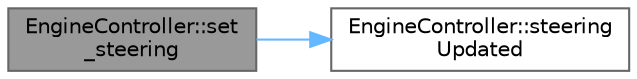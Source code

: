 digraph "EngineController::set_steering"
{
 // LATEX_PDF_SIZE
  bgcolor="transparent";
  edge [fontname=Helvetica,fontsize=10,labelfontname=Helvetica,labelfontsize=10];
  node [fontname=Helvetica,fontsize=10,shape=box,height=0.2,width=0.4];
  rankdir="LR";
  Node1 [id="Node000001",label="EngineController::set\l_steering",height=0.2,width=0.4,color="gray40", fillcolor="grey60", style="filled", fontcolor="black",tooltip=" "];
  Node1 -> Node2 [id="edge1_Node000001_Node000002",color="steelblue1",style="solid",tooltip=" "];
  Node2 [id="Node000002",label="EngineController::steering\lUpdated",height=0.2,width=0.4,color="grey40", fillcolor="white", style="filled",URL="$classEngineController.html#ac2a03e1ff8759c458d7cc34ccae7f22c",tooltip=" "];
}
